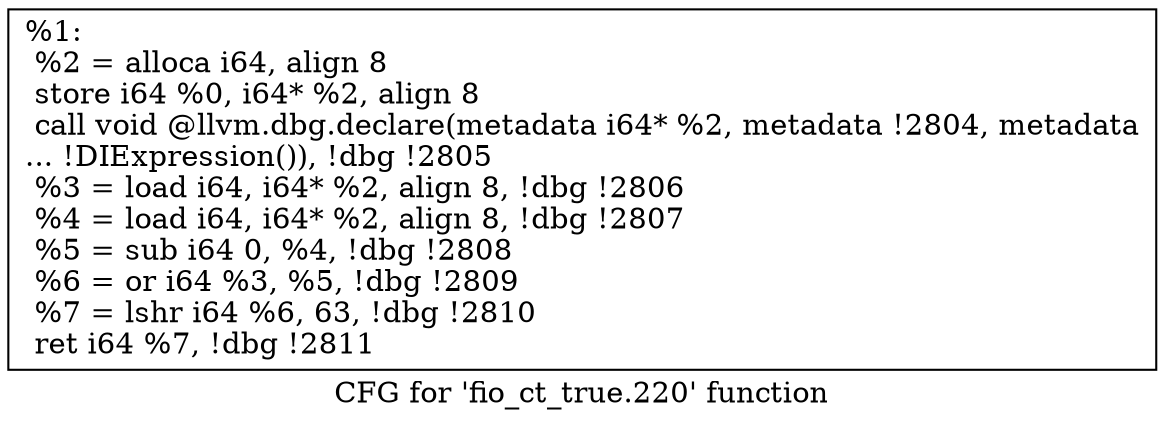 digraph "CFG for 'fio_ct_true.220' function" {
	label="CFG for 'fio_ct_true.220' function";

	Node0x556852064740 [shape=record,label="{%1:\l  %2 = alloca i64, align 8\l  store i64 %0, i64* %2, align 8\l  call void @llvm.dbg.declare(metadata i64* %2, metadata !2804, metadata\l... !DIExpression()), !dbg !2805\l  %3 = load i64, i64* %2, align 8, !dbg !2806\l  %4 = load i64, i64* %2, align 8, !dbg !2807\l  %5 = sub i64 0, %4, !dbg !2808\l  %6 = or i64 %3, %5, !dbg !2809\l  %7 = lshr i64 %6, 63, !dbg !2810\l  ret i64 %7, !dbg !2811\l}"];
}
